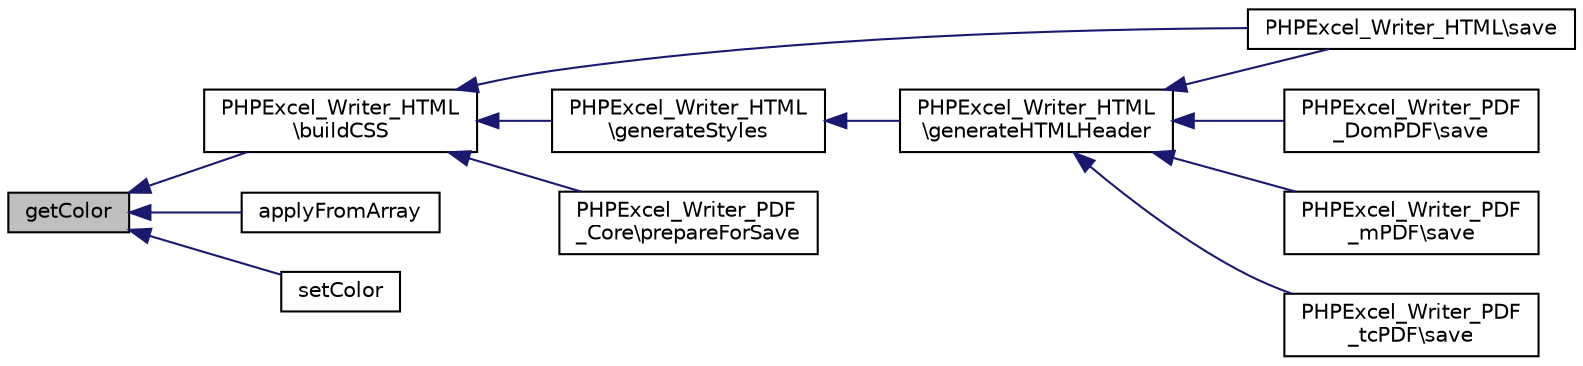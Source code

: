 digraph "getColor"
{
  edge [fontname="Helvetica",fontsize="10",labelfontname="Helvetica",labelfontsize="10"];
  node [fontname="Helvetica",fontsize="10",shape=record];
  rankdir="LR";
  Node23 [label="getColor",height=0.2,width=0.4,color="black", fillcolor="grey75", style="filled", fontcolor="black"];
  Node23 -> Node24 [dir="back",color="midnightblue",fontsize="10",style="solid",fontname="Helvetica"];
  Node24 [label="PHPExcel_Writer_HTML\l\\buildCSS",height=0.2,width=0.4,color="black", fillcolor="white", style="filled",URL="$class_p_h_p_excel___writer___h_t_m_l.html#a3f8fdb7ac7b7089f7b8ca365afbba79f"];
  Node24 -> Node25 [dir="back",color="midnightblue",fontsize="10",style="solid",fontname="Helvetica"];
  Node25 [label="PHPExcel_Writer_HTML\\save",height=0.2,width=0.4,color="black", fillcolor="white", style="filled",URL="$class_p_h_p_excel___writer___h_t_m_l.html#a47cf44d053426c59c85d31f37744687c"];
  Node24 -> Node26 [dir="back",color="midnightblue",fontsize="10",style="solid",fontname="Helvetica"];
  Node26 [label="PHPExcel_Writer_HTML\l\\generateStyles",height=0.2,width=0.4,color="black", fillcolor="white", style="filled",URL="$class_p_h_p_excel___writer___h_t_m_l.html#ae6002be0e346a33c8f65d034dc93158e"];
  Node26 -> Node27 [dir="back",color="midnightblue",fontsize="10",style="solid",fontname="Helvetica"];
  Node27 [label="PHPExcel_Writer_HTML\l\\generateHTMLHeader",height=0.2,width=0.4,color="black", fillcolor="white", style="filled",URL="$class_p_h_p_excel___writer___h_t_m_l.html#a4290ffdb5e8165cee74ba333620f56e9"];
  Node27 -> Node25 [dir="back",color="midnightblue",fontsize="10",style="solid",fontname="Helvetica"];
  Node27 -> Node28 [dir="back",color="midnightblue",fontsize="10",style="solid",fontname="Helvetica"];
  Node28 [label="PHPExcel_Writer_PDF\l_DomPDF\\save",height=0.2,width=0.4,color="black", fillcolor="white", style="filled",URL="$class_p_h_p_excel___writer___p_d_f___dom_p_d_f.html#a47cf44d053426c59c85d31f37744687c"];
  Node27 -> Node29 [dir="back",color="midnightblue",fontsize="10",style="solid",fontname="Helvetica"];
  Node29 [label="PHPExcel_Writer_PDF\l_mPDF\\save",height=0.2,width=0.4,color="black", fillcolor="white", style="filled",URL="$class_p_h_p_excel___writer___p_d_f__m_p_d_f.html#a47cf44d053426c59c85d31f37744687c"];
  Node27 -> Node30 [dir="back",color="midnightblue",fontsize="10",style="solid",fontname="Helvetica"];
  Node30 [label="PHPExcel_Writer_PDF\l_tcPDF\\save",height=0.2,width=0.4,color="black", fillcolor="white", style="filled",URL="$class_p_h_p_excel___writer___p_d_f__tc_p_d_f.html#a47cf44d053426c59c85d31f37744687c"];
  Node24 -> Node31 [dir="back",color="midnightblue",fontsize="10",style="solid",fontname="Helvetica"];
  Node31 [label="PHPExcel_Writer_PDF\l_Core\\prepareForSave",height=0.2,width=0.4,color="black", fillcolor="white", style="filled",URL="$class_p_h_p_excel___writer___p_d_f___core.html#a8f7146ac1b3765494f558fe3a7cc35e6"];
  Node23 -> Node32 [dir="back",color="midnightblue",fontsize="10",style="solid",fontname="Helvetica"];
  Node32 [label="applyFromArray",height=0.2,width=0.4,color="black", fillcolor="white", style="filled",URL="$class_p_h_p_excel___style___border.html#adf38c8e6ab006ca15f50964882386acf"];
  Node23 -> Node33 [dir="back",color="midnightblue",fontsize="10",style="solid",fontname="Helvetica"];
  Node33 [label="setColor",height=0.2,width=0.4,color="black", fillcolor="white", style="filled",URL="$class_p_h_p_excel___style___border.html#a2e21616c6d75a802075d93928542492f"];
}
